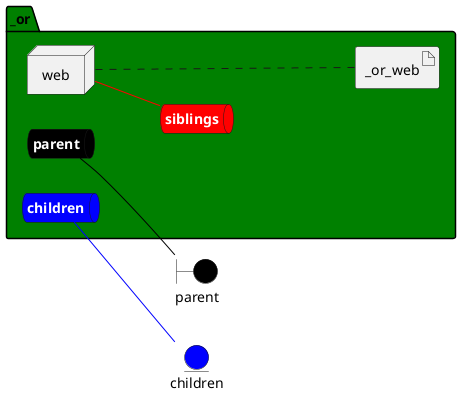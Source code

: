 @startuml

left to right direction


boundary parent #black


entity children #blue




package "_or" #green {
    queue parentnet #black [
            <b><color:white>parent</color></b>
    ]
    
    parentnet -[#black]- parent
    
    queue childrennet #blue [
            <b><color:white>children</color></b>
    ]
    
    childrennet -[#blue]- children
    
    queue siblingsnet #red [
            <b><color:white>siblings</color></b>
    ]
    

node "web" as webService


        artifact "_or_web" as _or_webimage
    
}

webService -[#red]- siblingsnet
webService .... _or_webimage


@enduml

